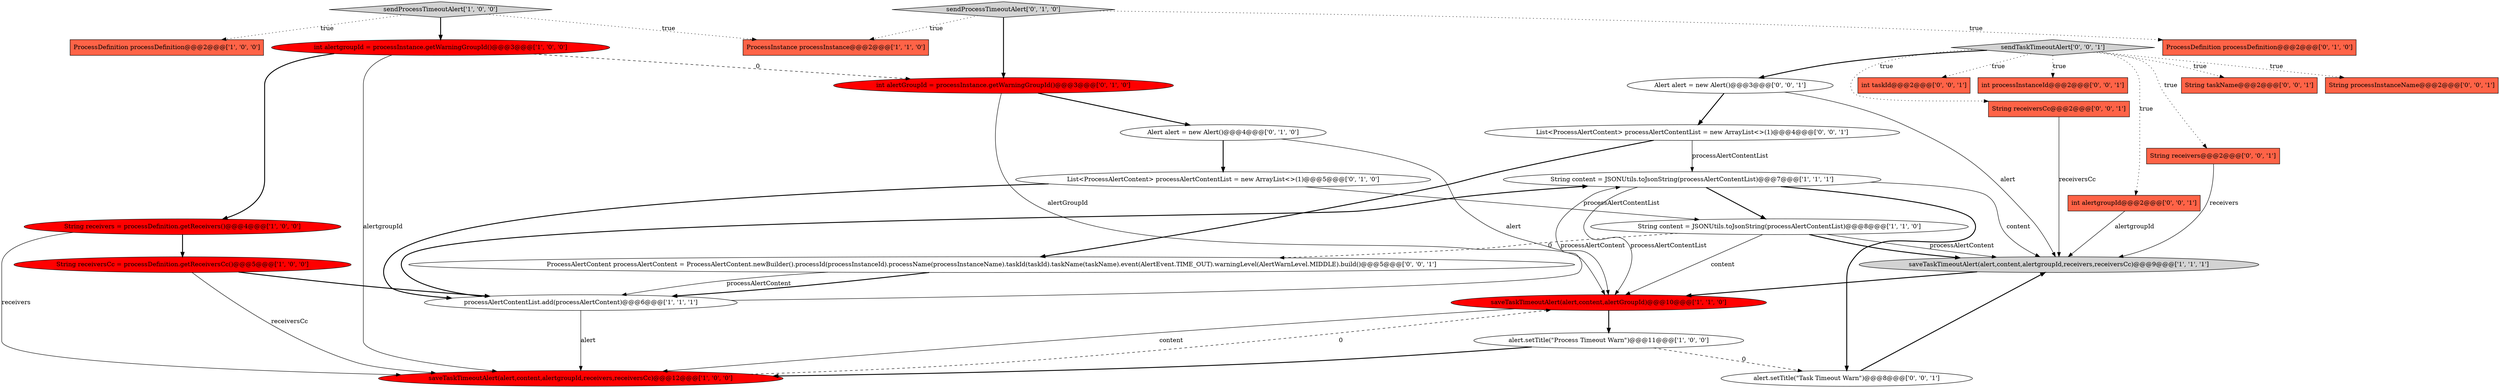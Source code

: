 digraph {
5 [style = filled, label = "saveTaskTimeoutAlert(alert,content,alertgroupId,receivers,receiversCc)@@@9@@@['1', '1', '1']", fillcolor = lightgray, shape = ellipse image = "AAA0AAABBB1BBB"];
10 [style = filled, label = "String content = JSONUtils.toJsonString(processAlertContentList)@@@8@@@['1', '1', '0']", fillcolor = white, shape = ellipse image = "AAA0AAABBB1BBB"];
16 [style = filled, label = "int alertGroupId = processInstance.getWarningGroupId()@@@3@@@['0', '1', '0']", fillcolor = red, shape = ellipse image = "AAA1AAABBB2BBB"];
24 [style = filled, label = "int taskId@@@2@@@['0', '0', '1']", fillcolor = tomato, shape = box image = "AAA0AAABBB3BBB"];
3 [style = filled, label = "ProcessInstance processInstance@@@2@@@['1', '1', '0']", fillcolor = tomato, shape = box image = "AAA0AAABBB1BBB"];
0 [style = filled, label = "ProcessDefinition processDefinition@@@2@@@['1', '0', '0']", fillcolor = tomato, shape = box image = "AAA0AAABBB1BBB"];
21 [style = filled, label = "int processInstanceId@@@2@@@['0', '0', '1']", fillcolor = tomato, shape = box image = "AAA0AAABBB3BBB"];
14 [style = filled, label = "Alert alert = new Alert()@@@4@@@['0', '1', '0']", fillcolor = white, shape = ellipse image = "AAA0AAABBB2BBB"];
4 [style = filled, label = "sendProcessTimeoutAlert['1', '0', '0']", fillcolor = lightgray, shape = diamond image = "AAA0AAABBB1BBB"];
8 [style = filled, label = "String receiversCc = processDefinition.getReceiversCc()@@@5@@@['1', '0', '0']", fillcolor = red, shape = ellipse image = "AAA1AAABBB1BBB"];
29 [style = filled, label = "alert.setTitle(\"Task Timeout Warn\")@@@8@@@['0', '0', '1']", fillcolor = white, shape = ellipse image = "AAA0AAABBB3BBB"];
1 [style = filled, label = "int alertgroupId = processInstance.getWarningGroupId()@@@3@@@['1', '0', '0']", fillcolor = red, shape = ellipse image = "AAA1AAABBB1BBB"];
17 [style = filled, label = "sendProcessTimeoutAlert['0', '1', '0']", fillcolor = lightgray, shape = diamond image = "AAA0AAABBB2BBB"];
23 [style = filled, label = "String receiversCc@@@2@@@['0', '0', '1']", fillcolor = tomato, shape = box image = "AAA0AAABBB3BBB"];
18 [style = filled, label = "Alert alert = new Alert()@@@3@@@['0', '0', '1']", fillcolor = white, shape = ellipse image = "AAA0AAABBB3BBB"];
20 [style = filled, label = "String receivers@@@2@@@['0', '0', '1']", fillcolor = tomato, shape = box image = "AAA0AAABBB3BBB"];
15 [style = filled, label = "ProcessDefinition processDefinition@@@2@@@['0', '1', '0']", fillcolor = tomato, shape = box image = "AAA0AAABBB2BBB"];
11 [style = filled, label = "alert.setTitle(\"Process Timeout Warn\")@@@11@@@['1', '0', '0']", fillcolor = white, shape = ellipse image = "AAA0AAABBB1BBB"];
2 [style = filled, label = "saveTaskTimeoutAlert(alert,content,alertgroupId,receivers,receiversCc)@@@12@@@['1', '0', '0']", fillcolor = red, shape = ellipse image = "AAA1AAABBB1BBB"];
27 [style = filled, label = "int alertgroupId@@@2@@@['0', '0', '1']", fillcolor = tomato, shape = box image = "AAA0AAABBB3BBB"];
9 [style = filled, label = "String content = JSONUtils.toJsonString(processAlertContentList)@@@7@@@['1', '1', '1']", fillcolor = white, shape = ellipse image = "AAA0AAABBB1BBB"];
28 [style = filled, label = "String taskName@@@2@@@['0', '0', '1']", fillcolor = tomato, shape = box image = "AAA0AAABBB3BBB"];
19 [style = filled, label = "String processInstanceName@@@2@@@['0', '0', '1']", fillcolor = tomato, shape = box image = "AAA0AAABBB3BBB"];
6 [style = filled, label = "saveTaskTimeoutAlert(alert,content,alertGroupId)@@@10@@@['1', '1', '0']", fillcolor = red, shape = ellipse image = "AAA1AAABBB1BBB"];
13 [style = filled, label = "List<ProcessAlertContent> processAlertContentList = new ArrayList<>(1)@@@5@@@['0', '1', '0']", fillcolor = white, shape = ellipse image = "AAA0AAABBB2BBB"];
25 [style = filled, label = "ProcessAlertContent processAlertContent = ProcessAlertContent.newBuilder().processId(processInstanceId).processName(processInstanceName).taskId(taskId).taskName(taskName).event(AlertEvent.TIME_OUT).warningLevel(AlertWarnLevel.MIDDLE).build()@@@5@@@['0', '0', '1']", fillcolor = white, shape = ellipse image = "AAA0AAABBB3BBB"];
22 [style = filled, label = "List<ProcessAlertContent> processAlertContentList = new ArrayList<>(1)@@@4@@@['0', '0', '1']", fillcolor = white, shape = ellipse image = "AAA0AAABBB3BBB"];
7 [style = filled, label = "String receivers = processDefinition.getReceivers()@@@4@@@['1', '0', '0']", fillcolor = red, shape = ellipse image = "AAA1AAABBB1BBB"];
26 [style = filled, label = "sendTaskTimeoutAlert['0', '0', '1']", fillcolor = lightgray, shape = diamond image = "AAA0AAABBB3BBB"];
12 [style = filled, label = "processAlertContentList.add(processAlertContent)@@@6@@@['1', '1', '1']", fillcolor = white, shape = ellipse image = "AAA0AAABBB1BBB"];
22->25 [style = bold, label=""];
10->6 [style = solid, label="content"];
29->5 [style = bold, label=""];
8->2 [style = solid, label="receiversCc"];
13->10 [style = solid, label="processAlertContentList"];
25->12 [style = solid, label="processAlertContent"];
20->5 [style = solid, label="receivers"];
26->27 [style = dotted, label="true"];
4->0 [style = dotted, label="true"];
11->29 [style = dashed, label="0"];
26->20 [style = dotted, label="true"];
16->6 [style = solid, label="alertGroupId"];
26->23 [style = dotted, label="true"];
26->19 [style = dotted, label="true"];
9->10 [style = bold, label=""];
9->5 [style = solid, label="content"];
7->8 [style = bold, label=""];
12->9 [style = bold, label=""];
9->6 [style = solid, label="processAlertContentList"];
1->7 [style = bold, label=""];
17->3 [style = dotted, label="true"];
11->2 [style = bold, label=""];
10->5 [style = solid, label="processAlertContent"];
18->22 [style = bold, label=""];
13->12 [style = bold, label=""];
4->3 [style = dotted, label="true"];
10->5 [style = bold, label=""];
5->6 [style = bold, label=""];
17->15 [style = dotted, label="true"];
12->9 [style = solid, label="processAlertContent"];
25->12 [style = bold, label=""];
26->21 [style = dotted, label="true"];
1->16 [style = dashed, label="0"];
22->9 [style = solid, label="processAlertContentList"];
7->2 [style = solid, label="receivers"];
1->2 [style = solid, label="alertgroupId"];
6->11 [style = bold, label=""];
12->2 [style = solid, label="alert"];
26->24 [style = dotted, label="true"];
26->28 [style = dotted, label="true"];
2->6 [style = dashed, label="0"];
16->14 [style = bold, label=""];
4->1 [style = bold, label=""];
6->2 [style = solid, label="content"];
14->6 [style = solid, label="alert"];
14->13 [style = bold, label=""];
23->5 [style = solid, label="receiversCc"];
9->29 [style = bold, label=""];
27->5 [style = solid, label="alertgroupId"];
18->5 [style = solid, label="alert"];
8->12 [style = bold, label=""];
10->25 [style = dashed, label="0"];
17->16 [style = bold, label=""];
26->18 [style = bold, label=""];
}
